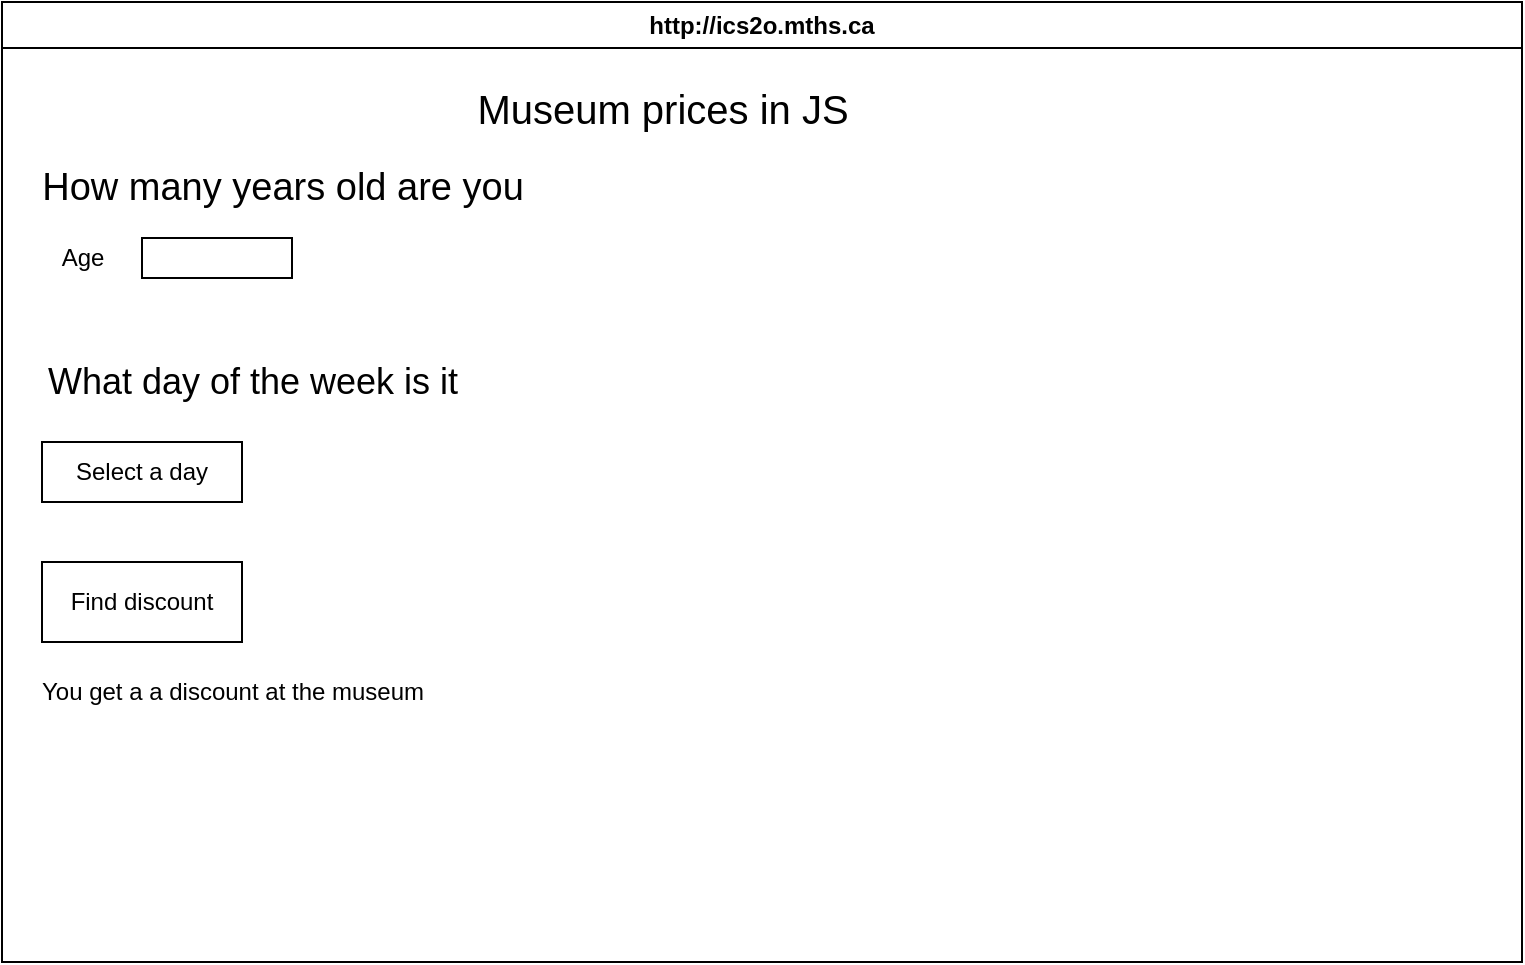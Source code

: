 <mxfile>
    <diagram id="HIP3nbAZw_EuaXWnEj3U" name="Page-1">
        <mxGraphModel dx="766" dy="661" grid="1" gridSize="10" guides="1" tooltips="1" connect="1" arrows="1" fold="1" page="1" pageScale="1" pageWidth="850" pageHeight="1100" math="0" shadow="0">
            <root>
                <mxCell id="0"/>
                <mxCell id="1" parent="0"/>
                <mxCell id="7" value="http://ics2o.mths.ca" style="swimlane;whiteSpace=wrap;html=1;" parent="1" vertex="1">
                    <mxGeometry x="70" y="40" width="760" height="480" as="geometry"/>
                </mxCell>
                <mxCell id="9" value="How many years old are you" style="text;html=1;align=center;verticalAlign=middle;resizable=0;points=[];autosize=1;strokeColor=none;fillColor=none;fontSize=19;" vertex="1" parent="7">
                    <mxGeometry x="10" y="73" width="260" height="40" as="geometry"/>
                </mxCell>
                <mxCell id="11" value="" style="whiteSpace=wrap;html=1;" vertex="1" parent="7">
                    <mxGeometry x="70" y="118" width="75" height="20" as="geometry"/>
                </mxCell>
                <mxCell id="10" value="Age" style="text;html=1;align=center;verticalAlign=middle;resizable=0;points=[];autosize=1;strokeColor=none;fillColor=none;" vertex="1" parent="7">
                    <mxGeometry x="20" y="113" width="40" height="30" as="geometry"/>
                </mxCell>
                <mxCell id="12" value="What day of the week is it" style="text;html=1;align=center;verticalAlign=middle;resizable=0;points=[];autosize=1;strokeColor=none;fillColor=none;fontSize=18;" vertex="1" parent="7">
                    <mxGeometry x="10" y="170" width="230" height="40" as="geometry"/>
                </mxCell>
                <mxCell id="13" value="Select a day" style="whiteSpace=wrap;html=1;" vertex="1" parent="7">
                    <mxGeometry x="20" y="220" width="100" height="30" as="geometry"/>
                </mxCell>
                <mxCell id="14" value="Find discount" style="whiteSpace=wrap;html=1;" vertex="1" parent="7">
                    <mxGeometry x="20" y="280" width="100" height="40" as="geometry"/>
                </mxCell>
                <mxCell id="15" value="You get a a discount at the museum" style="text;html=1;align=center;verticalAlign=middle;resizable=0;points=[];autosize=1;strokeColor=none;fillColor=none;" vertex="1" parent="7">
                    <mxGeometry x="10" y="330" width="210" height="30" as="geometry"/>
                </mxCell>
                <mxCell id="8" value="Museum prices in JS" style="text;html=1;align=center;verticalAlign=middle;resizable=0;points=[];autosize=1;strokeColor=none;fillColor=none;fontSize=20;" vertex="1" parent="1">
                    <mxGeometry x="295" y="73" width="210" height="40" as="geometry"/>
                </mxCell>
            </root>
        </mxGraphModel>
    </diagram>
</mxfile>